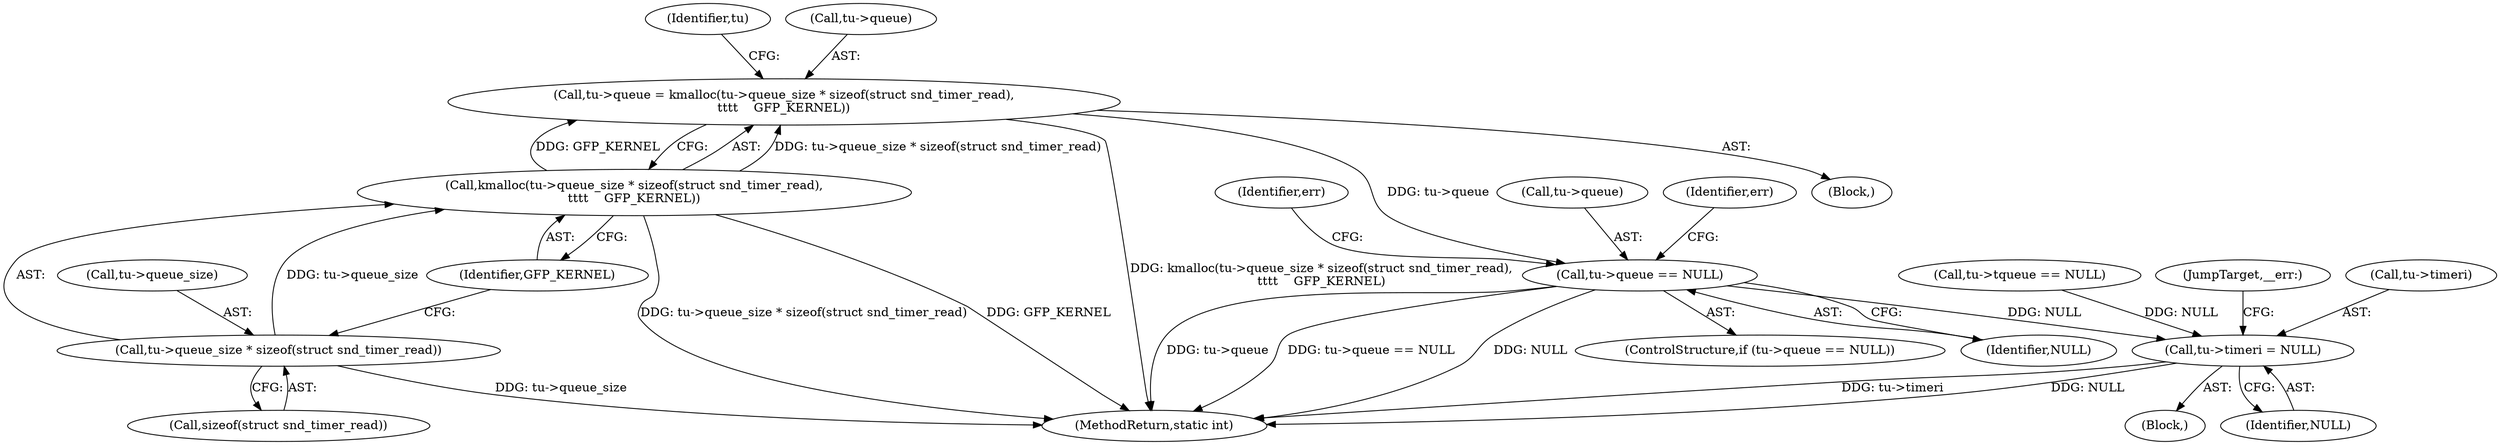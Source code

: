 digraph "0_linux_af368027a49a751d6ff4ee9e3f9961f35bb4fede_2@API" {
"1000236" [label="(Call,tu->queue = kmalloc(tu->queue_size * sizeof(struct snd_timer_read),\n\t\t\t\t    GFP_KERNEL))"];
"1000240" [label="(Call,kmalloc(tu->queue_size * sizeof(struct snd_timer_read),\n\t\t\t\t    GFP_KERNEL))"];
"1000241" [label="(Call,tu->queue_size * sizeof(struct snd_timer_read))"];
"1000249" [label="(Call,tu->queue == NULL)"];
"1000267" [label="(Call,tu->timeri = NULL)"];
"1000242" [label="(Call,tu->queue_size)"];
"1000250" [label="(Call,tu->queue)"];
"1000247" [label="(Identifier,GFP_KERNEL)"];
"1000267" [label="(Call,tu->timeri = NULL)"];
"1000249" [label="(Call,tu->queue == NULL)"];
"1000225" [label="(Call,tu->tqueue == NULL)"];
"1000248" [label="(ControlStructure,if (tu->queue == NULL))"];
"1000251" [label="(Identifier,tu)"];
"1000271" [label="(Identifier,NULL)"];
"1000309" [label="(JumpTarget,__err:)"];
"1000245" [label="(Call,sizeof(struct snd_timer_read))"];
"1000237" [label="(Call,tu->queue)"];
"1000240" [label="(Call,kmalloc(tu->queue_size * sizeof(struct snd_timer_read),\n\t\t\t\t    GFP_KERNEL))"];
"1000255" [label="(Identifier,err)"];
"1000235" [label="(Block,)"];
"1000241" [label="(Call,tu->queue_size * sizeof(struct snd_timer_read))"];
"1000253" [label="(Identifier,NULL)"];
"1000268" [label="(Call,tu->timeri)"];
"1000260" [label="(Identifier,err)"];
"1000317" [label="(MethodReturn,static int)"];
"1000262" [label="(Block,)"];
"1000236" [label="(Call,tu->queue = kmalloc(tu->queue_size * sizeof(struct snd_timer_read),\n\t\t\t\t    GFP_KERNEL))"];
"1000236" -> "1000235"  [label="AST: "];
"1000236" -> "1000240"  [label="CFG: "];
"1000237" -> "1000236"  [label="AST: "];
"1000240" -> "1000236"  [label="AST: "];
"1000251" -> "1000236"  [label="CFG: "];
"1000236" -> "1000317"  [label="DDG: kmalloc(tu->queue_size * sizeof(struct snd_timer_read),\n\t\t\t\t    GFP_KERNEL)"];
"1000240" -> "1000236"  [label="DDG: tu->queue_size * sizeof(struct snd_timer_read)"];
"1000240" -> "1000236"  [label="DDG: GFP_KERNEL"];
"1000236" -> "1000249"  [label="DDG: tu->queue"];
"1000240" -> "1000247"  [label="CFG: "];
"1000241" -> "1000240"  [label="AST: "];
"1000247" -> "1000240"  [label="AST: "];
"1000240" -> "1000317"  [label="DDG: tu->queue_size * sizeof(struct snd_timer_read)"];
"1000240" -> "1000317"  [label="DDG: GFP_KERNEL"];
"1000241" -> "1000240"  [label="DDG: tu->queue_size"];
"1000241" -> "1000245"  [label="CFG: "];
"1000242" -> "1000241"  [label="AST: "];
"1000245" -> "1000241"  [label="AST: "];
"1000247" -> "1000241"  [label="CFG: "];
"1000241" -> "1000317"  [label="DDG: tu->queue_size"];
"1000249" -> "1000248"  [label="AST: "];
"1000249" -> "1000253"  [label="CFG: "];
"1000250" -> "1000249"  [label="AST: "];
"1000253" -> "1000249"  [label="AST: "];
"1000255" -> "1000249"  [label="CFG: "];
"1000260" -> "1000249"  [label="CFG: "];
"1000249" -> "1000317"  [label="DDG: NULL"];
"1000249" -> "1000317"  [label="DDG: tu->queue"];
"1000249" -> "1000317"  [label="DDG: tu->queue == NULL"];
"1000249" -> "1000267"  [label="DDG: NULL"];
"1000267" -> "1000262"  [label="AST: "];
"1000267" -> "1000271"  [label="CFG: "];
"1000268" -> "1000267"  [label="AST: "];
"1000271" -> "1000267"  [label="AST: "];
"1000309" -> "1000267"  [label="CFG: "];
"1000267" -> "1000317"  [label="DDG: tu->timeri"];
"1000267" -> "1000317"  [label="DDG: NULL"];
"1000225" -> "1000267"  [label="DDG: NULL"];
}

